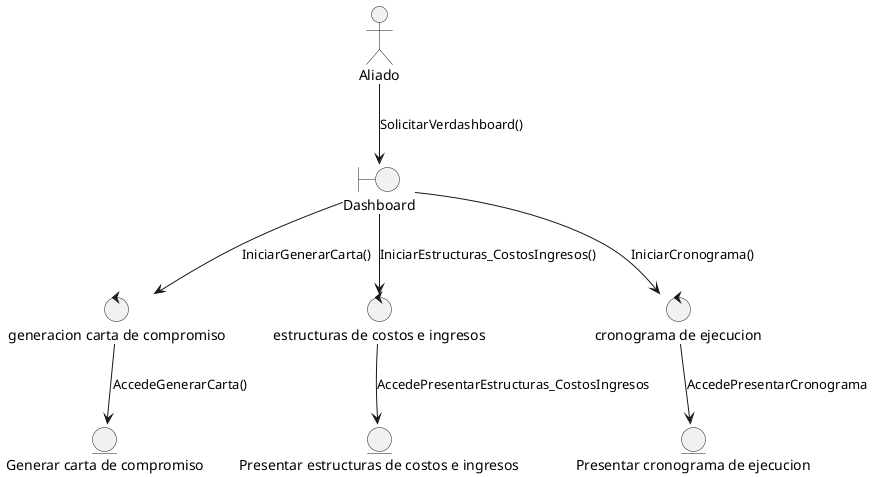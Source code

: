 @startuml DiagramaDeColaboracionDeDashboardAliado

:Aliado: as Aliado



control "generacion carta de compromiso" as Generar
control "estructuras de costos e ingresos" as costos
control "cronograma de ejecucion" as cronograma


boundary "Dashboard" as dashboard

entity "Generar carta de compromiso" as carta_compromiso
entity "Presentar estructuras de costos e ingresos" as estructuras
entity "Presentar cronograma de ejecucion" as ejecucion




Aliado--> dashboard: "SolicitarVerdashboard()"


dashboard--> Generar : "IniciarGenerarCarta()"
dashboard --> costos : "IniciarEstructuras_CostosIngresos()"
dashboard --> cronograma : "IniciarCronograma()"


Generar --> carta_compromiso : "AccedeGenerarCarta()"
costos --> estructuras : "AccedePresentarEstructuras_CostosIngresos"
cronograma --> ejecucion : "AccedePresentarCronograma"







@enduml